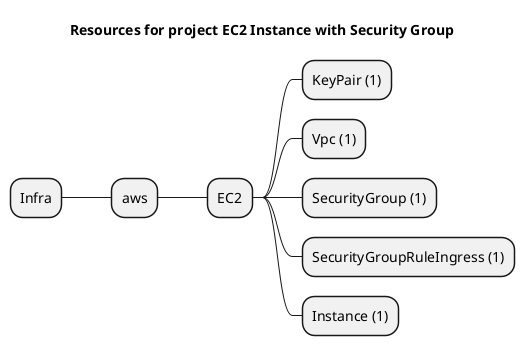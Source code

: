 @startmindmap
title Resources for project EC2 Instance with Security Group
skinparam monochrome true
+ Infra
++ aws
+++ EC2
++++ KeyPair (1)
++++ Vpc (1)
++++ SecurityGroup (1)
++++ SecurityGroupRuleIngress (1)
++++ Instance (1)
@endmindmap